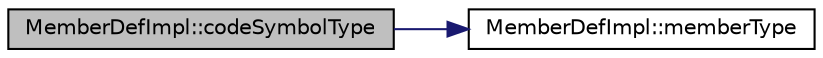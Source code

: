 digraph "MemberDefImpl::codeSymbolType"
{
 // LATEX_PDF_SIZE
  edge [fontname="Helvetica",fontsize="10",labelfontname="Helvetica",labelfontsize="10"];
  node [fontname="Helvetica",fontsize="10",shape=record];
  rankdir="LR";
  Node1 [label="MemberDefImpl::codeSymbolType",height=0.2,width=0.4,color="black", fillcolor="grey75", style="filled", fontcolor="black",tooltip=" "];
  Node1 -> Node2 [color="midnightblue",fontsize="10",style="solid",fontname="Helvetica"];
  Node2 [label="MemberDefImpl::memberType",height=0.2,width=0.4,color="black", fillcolor="white", style="filled",URL="$classMemberDefImpl.html#a500d775897f72e5967bcabf214114790",tooltip=" "];
}

